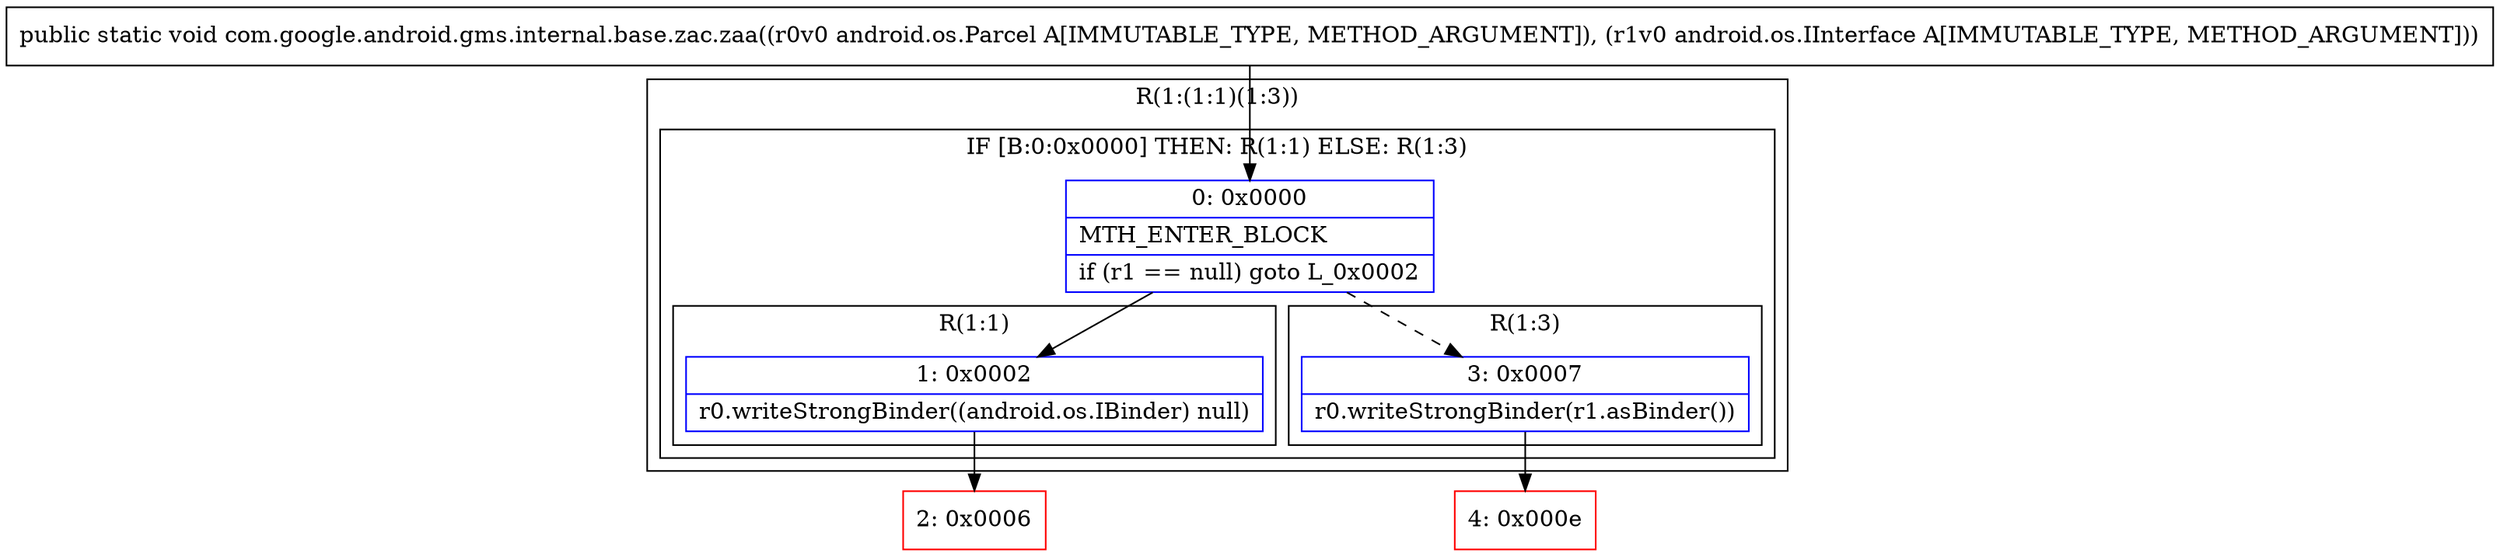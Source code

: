 digraph "CFG forcom.google.android.gms.internal.base.zac.zaa(Landroid\/os\/Parcel;Landroid\/os\/IInterface;)V" {
subgraph cluster_Region_954733893 {
label = "R(1:(1:1)(1:3))";
node [shape=record,color=blue];
subgraph cluster_IfRegion_1582357367 {
label = "IF [B:0:0x0000] THEN: R(1:1) ELSE: R(1:3)";
node [shape=record,color=blue];
Node_0 [shape=record,label="{0\:\ 0x0000|MTH_ENTER_BLOCK\l|if (r1 == null) goto L_0x0002\l}"];
subgraph cluster_Region_1945958229 {
label = "R(1:1)";
node [shape=record,color=blue];
Node_1 [shape=record,label="{1\:\ 0x0002|r0.writeStrongBinder((android.os.IBinder) null)\l}"];
}
subgraph cluster_Region_1852489837 {
label = "R(1:3)";
node [shape=record,color=blue];
Node_3 [shape=record,label="{3\:\ 0x0007|r0.writeStrongBinder(r1.asBinder())\l}"];
}
}
}
Node_2 [shape=record,color=red,label="{2\:\ 0x0006}"];
Node_4 [shape=record,color=red,label="{4\:\ 0x000e}"];
MethodNode[shape=record,label="{public static void com.google.android.gms.internal.base.zac.zaa((r0v0 android.os.Parcel A[IMMUTABLE_TYPE, METHOD_ARGUMENT]), (r1v0 android.os.IInterface A[IMMUTABLE_TYPE, METHOD_ARGUMENT])) }"];
MethodNode -> Node_0;
Node_0 -> Node_1;
Node_0 -> Node_3[style=dashed];
Node_1 -> Node_2;
Node_3 -> Node_4;
}

